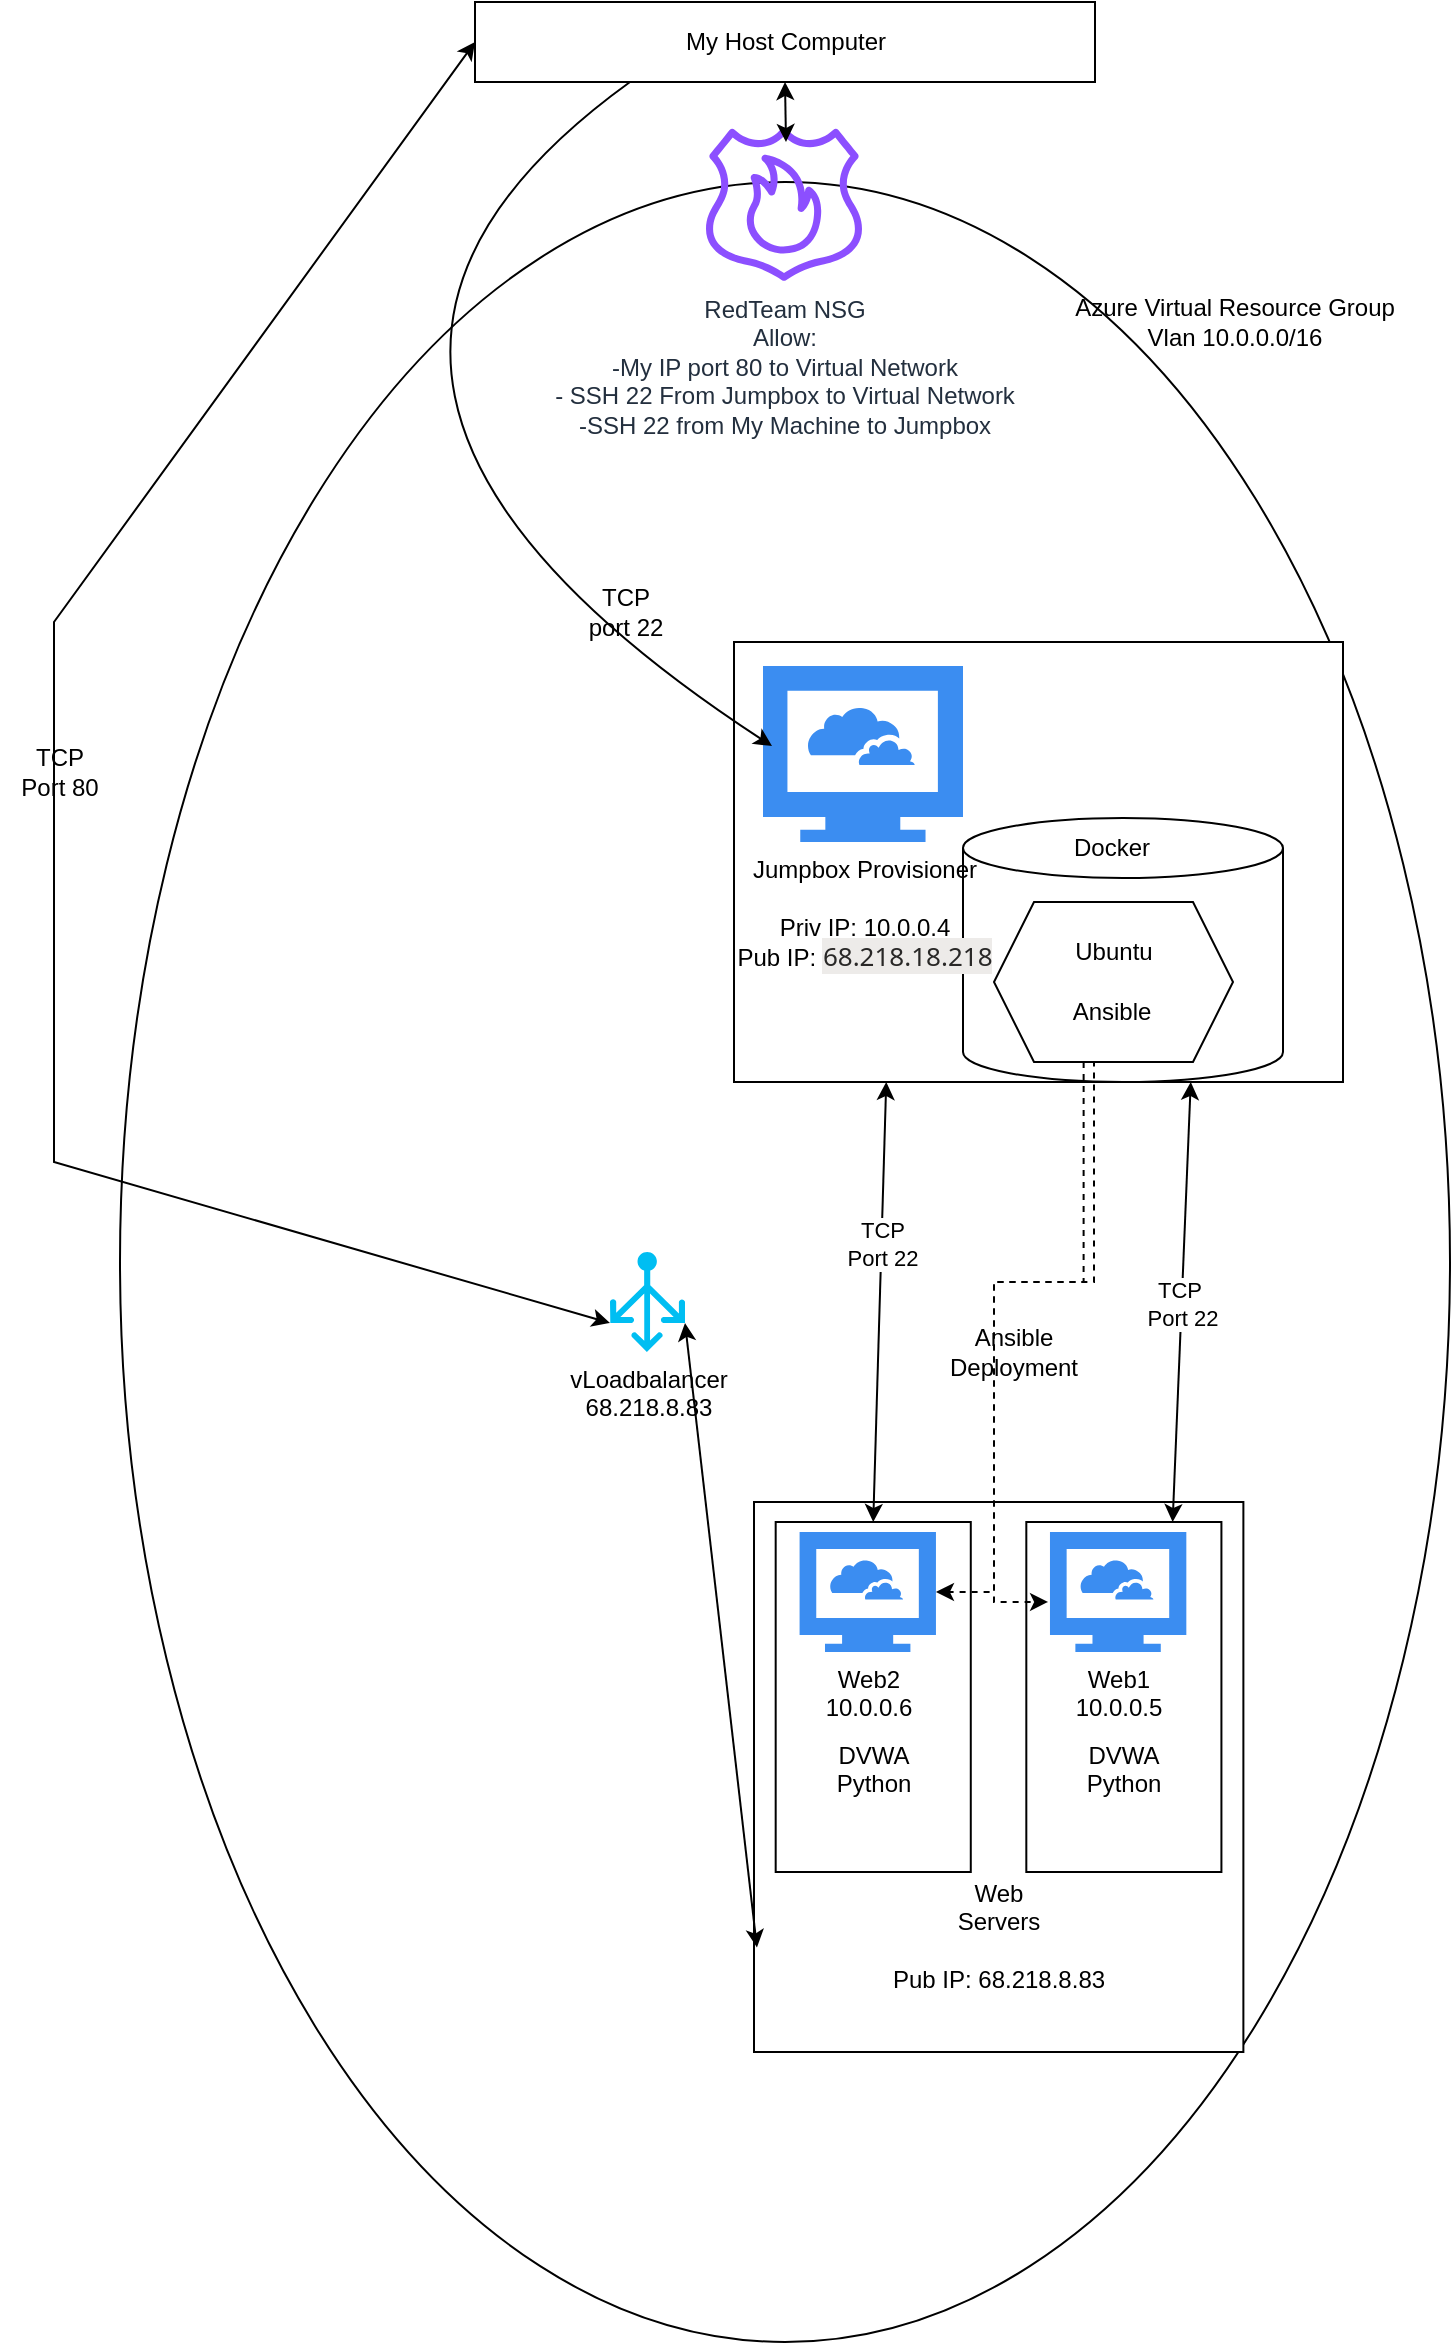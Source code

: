 <mxfile version="24.7.7">
  <diagram name="Page-1" id="8HMgbfarJaOB6d2tpYz8">
    <mxGraphModel grid="1" page="1" gridSize="10" guides="1" tooltips="1" connect="1" arrows="1" fold="1" pageScale="1" pageWidth="850" pageHeight="1100" math="0" shadow="0">
      <root>
        <mxCell id="0" />
        <mxCell id="1" parent="0" />
        <mxCell id="M0ywvLj2BmoC-_eKPqnS-1" value="My Host Computer" style="rounded=0;whiteSpace=wrap;html=1;" vertex="1" parent="1">
          <mxGeometry x="270.5" y="20" width="310" height="40" as="geometry" />
        </mxCell>
        <mxCell id="M0ywvLj2BmoC-_eKPqnS-2" value="" style="ellipse;whiteSpace=wrap;html=1;" vertex="1" parent="1">
          <mxGeometry x="93" y="110" width="665" height="1080" as="geometry" />
        </mxCell>
        <mxCell id="M0ywvLj2BmoC-_eKPqnS-3" value="Azure Virtual Resource Group&lt;div&gt;Vlan 10.0.0.0/16&lt;/div&gt;" style="text;html=1;align=center;verticalAlign=middle;resizable=0;points=[];autosize=1;strokeColor=none;fillColor=none;" vertex="1" parent="1">
          <mxGeometry x="560" y="160" width="180" height="40" as="geometry" />
        </mxCell>
        <mxCell id="M0ywvLj2BmoC-_eKPqnS-10" value="vLoadbalancer&lt;br&gt;68.218.8.83" style="verticalLabelPosition=bottom;html=1;verticalAlign=top;align=center;strokeColor=none;fillColor=#00BEF2;shape=mxgraph.azure.load_balancer_generic;pointerEvents=1;" vertex="1" parent="1">
          <mxGeometry x="338" y="645" width="37.5" height="50" as="geometry" />
        </mxCell>
        <mxCell id="M0ywvLj2BmoC-_eKPqnS-12" value="RedTeam NSG&lt;div&gt;Allow:&lt;br&gt;-My IP port 80 to Virtual Network&lt;br&gt;- SSH 22 From Jumpbox to Virtual Network&lt;br&gt;-SSH 22 from My Machine to Jumpbox&lt;/div&gt;" style="sketch=0;outlineConnect=0;fontColor=#232F3E;gradientColor=none;fillColor=#8C4FFF;strokeColor=none;dashed=0;verticalLabelPosition=bottom;verticalAlign=top;align=center;html=1;fontSize=12;fontStyle=0;aspect=fixed;pointerEvents=1;shape=mxgraph.aws4.route_53_resolver_dns_firewall;" vertex="1" parent="1">
          <mxGeometry x="386" y="82" width="78" height="78" as="geometry" />
        </mxCell>
        <mxCell id="M0ywvLj2BmoC-_eKPqnS-15" value="TCP&lt;br&gt;port 22" style="text;html=1;align=center;verticalAlign=middle;whiteSpace=wrap;rounded=0;" vertex="1" parent="1">
          <mxGeometry x="315.5" y="310" width="60" height="30" as="geometry" />
        </mxCell>
        <mxCell id="M0ywvLj2BmoC-_eKPqnS-20" value="Ansible" style="text;html=1;align=center;verticalAlign=middle;whiteSpace=wrap;rounded=0;" vertex="1" parent="1">
          <mxGeometry x="538.18" y="420" width="60" height="30" as="geometry" />
        </mxCell>
        <mxCell id="M0ywvLj2BmoC-_eKPqnS-28" value="" style="group" connectable="0" vertex="1" parent="1">
          <mxGeometry x="410" y="770" width="244.69" height="275" as="geometry" />
        </mxCell>
        <mxCell id="M0ywvLj2BmoC-_eKPqnS-27" value="&lt;div&gt;&lt;br&gt;&lt;/div&gt;&lt;div&gt;&lt;br&gt;&lt;/div&gt;&lt;div&gt;&lt;br&gt;&lt;/div&gt;&lt;div&gt;&lt;br&gt;&lt;/div&gt;&lt;div&gt;&lt;br&gt;&lt;/div&gt;&lt;div&gt;&lt;br&gt;&lt;/div&gt;&lt;div&gt;&lt;br&gt;&lt;/div&gt;&lt;div&gt;&lt;br&gt;&lt;/div&gt;&lt;div&gt;&lt;br&gt;&lt;/div&gt;&lt;div&gt;&lt;br&gt;&lt;/div&gt;&lt;div&gt;&lt;br&gt;&lt;/div&gt;Web&lt;br&gt;Servers&lt;div&gt;&lt;span style=&quot;text-wrap: nowrap;&quot;&gt;&lt;br&gt;Pub IP: 68.218.8.83&lt;/span&gt;&lt;/div&gt;" style="rounded=0;whiteSpace=wrap;html=1;" vertex="1" parent="M0ywvLj2BmoC-_eKPqnS-28">
          <mxGeometry width="244.69" height="275" as="geometry" />
        </mxCell>
        <mxCell id="M0ywvLj2BmoC-_eKPqnS-44" value="&lt;div&gt;&lt;br&gt;&lt;/div&gt;&lt;div&gt;&lt;br&gt;&lt;/div&gt;&lt;div&gt;&lt;br&gt;&lt;/div&gt;&lt;div&gt;&lt;br&gt;&lt;/div&gt;&lt;div&gt;&lt;br&gt;&lt;/div&gt;DVWA&lt;br&gt;Python" style="rounded=0;whiteSpace=wrap;html=1;" vertex="1" parent="M0ywvLj2BmoC-_eKPqnS-28">
          <mxGeometry x="10.839" y="10" width="97.551" height="175" as="geometry" />
        </mxCell>
        <mxCell id="M0ywvLj2BmoC-_eKPqnS-6" value="&lt;div&gt;Web2&lt;/div&gt;10.0.0.6" style="sketch=0;html=1;aspect=fixed;strokeColor=none;shadow=0;fillColor=#3B8DF1;verticalAlign=top;labelPosition=center;verticalLabelPosition=bottom;shape=mxgraph.gcp2.cloud_computer" vertex="1" parent="M0ywvLj2BmoC-_eKPqnS-28">
          <mxGeometry x="22.794" y="15.002" width="68.18" height="60" as="geometry" />
        </mxCell>
        <mxCell id="M0ywvLj2BmoC-_eKPqnS-48" value="&lt;div&gt;&lt;br&gt;&lt;/div&gt;&lt;div&gt;&lt;br&gt;&lt;/div&gt;&lt;div&gt;&lt;br&gt;&lt;/div&gt;&lt;div&gt;&lt;br&gt;&lt;/div&gt;&lt;div&gt;&lt;br&gt;&lt;/div&gt;DVWA&lt;br&gt;Python" style="rounded=0;whiteSpace=wrap;html=1;" vertex="1" parent="M0ywvLj2BmoC-_eKPqnS-28">
          <mxGeometry x="136.159" y="10" width="97.551" height="175" as="geometry" />
        </mxCell>
        <mxCell id="M0ywvLj2BmoC-_eKPqnS-8" value="Web1&lt;div&gt;10.0.0.5&lt;/div&gt;" style="sketch=0;html=1;aspect=fixed;strokeColor=none;shadow=0;fillColor=#3B8DF1;verticalAlign=top;labelPosition=center;verticalLabelPosition=bottom;shape=mxgraph.gcp2.cloud_computer" vertex="1" parent="M0ywvLj2BmoC-_eKPqnS-28">
          <mxGeometry x="147.985" y="15.002" width="68.18" height="60" as="geometry" />
        </mxCell>
        <mxCell id="M0ywvLj2BmoC-_eKPqnS-34" value="" style="endArrow=classic;startArrow=classic;html=1;rounded=0;entryX=0.5;entryY=1;entryDx=0;entryDy=0;" edge="1" parent="1" target="M0ywvLj2BmoC-_eKPqnS-1">
          <mxGeometry width="50" height="50" relative="1" as="geometry">
            <mxPoint x="426" y="90" as="sourcePoint" />
            <mxPoint x="210" y="170" as="targetPoint" />
          </mxGeometry>
        </mxCell>
        <mxCell id="M0ywvLj2BmoC-_eKPqnS-41" value="&lt;div&gt;TCP&lt;/div&gt;Port 22" style="endArrow=classic;startArrow=classic;html=1;rounded=0;exitX=0.5;exitY=0;exitDx=0;exitDy=0;entryX=0.25;entryY=1;entryDx=0;entryDy=0;" edge="1" parent="1" source="M0ywvLj2BmoC-_eKPqnS-44" target="M0ywvLj2BmoC-_eKPqnS-16">
          <mxGeometry x="0.267" width="50" height="50" relative="1" as="geometry">
            <mxPoint x="300" y="500" as="sourcePoint" />
            <mxPoint x="350" y="450" as="targetPoint" />
            <Array as="points" />
            <mxPoint as="offset" />
          </mxGeometry>
        </mxCell>
        <mxCell id="M0ywvLj2BmoC-_eKPqnS-29" value="" style="group" connectable="0" vertex="1" parent="1">
          <mxGeometry x="400" y="340" width="304.5" height="220" as="geometry" />
        </mxCell>
        <mxCell id="M0ywvLj2BmoC-_eKPqnS-16" value="" style="rounded=0;whiteSpace=wrap;html=1;" vertex="1" parent="M0ywvLj2BmoC-_eKPqnS-29">
          <mxGeometry width="304.5" height="220" as="geometry" />
        </mxCell>
        <mxCell id="M0ywvLj2BmoC-_eKPqnS-17" value="" style="shape=cylinder3;whiteSpace=wrap;html=1;boundedLbl=1;backgroundOutline=1;size=15;" vertex="1" parent="M0ywvLj2BmoC-_eKPqnS-29">
          <mxGeometry x="114.5" y="88" width="160" height="132" as="geometry" />
        </mxCell>
        <mxCell id="M0ywvLj2BmoC-_eKPqnS-18" value="Docker" style="text;html=1;align=center;verticalAlign=middle;whiteSpace=wrap;rounded=0;" vertex="1" parent="M0ywvLj2BmoC-_eKPqnS-29">
          <mxGeometry x="158.59" y="88" width="60" height="30" as="geometry" />
        </mxCell>
        <mxCell id="M0ywvLj2BmoC-_eKPqnS-26" value="" style="shape=hexagon;perimeter=hexagonPerimeter2;whiteSpace=wrap;html=1;fixedSize=1;size=20;" vertex="1" parent="M0ywvLj2BmoC-_eKPqnS-29">
          <mxGeometry x="130" y="130" width="119.5" height="80" as="geometry" />
        </mxCell>
        <mxCell id="M0ywvLj2BmoC-_eKPqnS-9" value="Jumpbox Provisioner&lt;div&gt;&lt;br&gt;Priv IP: 10.0.0.4&lt;br&gt;&lt;div&gt;Pub IP:&amp;nbsp;&lt;span style=&quot;background-color: rgb(237, 235, 233); color: rgb(41, 40, 39); font-family: az_ea_font, &amp;quot;Segoe UI&amp;quot;, az_font, system-ui, -apple-system, &amp;quot;system-ui&amp;quot;, Roboto, Oxygen, Ubuntu, Cantarell, &amp;quot;Open Sans&amp;quot;, &amp;quot;Helvetica Neue&amp;quot;, sans-serif; font-size: 13px; text-align: left;&quot;&gt;68.218.18.218&lt;/span&gt;&lt;/div&gt;&lt;/div&gt;" style="sketch=0;html=1;aspect=fixed;strokeColor=none;shadow=0;fillColor=#3B8DF1;verticalAlign=top;labelPosition=center;verticalLabelPosition=bottom;shape=mxgraph.gcp2.cloud_computer" vertex="1" parent="M0ywvLj2BmoC-_eKPqnS-29">
          <mxGeometry x="14.5" y="12" width="100" height="88" as="geometry" />
        </mxCell>
        <mxCell id="M0ywvLj2BmoC-_eKPqnS-42" value="Ansible" style="text;html=1;align=center;verticalAlign=middle;whiteSpace=wrap;rounded=0;" vertex="1" parent="M0ywvLj2BmoC-_eKPqnS-29">
          <mxGeometry x="158.59" y="170" width="60" height="30" as="geometry" />
        </mxCell>
        <mxCell id="M0ywvLj2BmoC-_eKPqnS-45" value="Ubuntu" style="text;html=1;align=center;verticalAlign=middle;whiteSpace=wrap;rounded=0;" vertex="1" parent="M0ywvLj2BmoC-_eKPqnS-29">
          <mxGeometry x="160" y="140" width="60" height="30" as="geometry" />
        </mxCell>
        <mxCell id="M0ywvLj2BmoC-_eKPqnS-14" value="" style="curved=1;endArrow=classic;html=1;rounded=0;exitX=0.25;exitY=1;exitDx=0;exitDy=0;entryX=0.045;entryY=0.455;entryDx=0;entryDy=0;entryPerimeter=0;" edge="1" parent="1" source="M0ywvLj2BmoC-_eKPqnS-1" target="M0ywvLj2BmoC-_eKPqnS-9">
          <mxGeometry width="50" height="50" relative="1" as="geometry">
            <mxPoint x="90" y="210" as="sourcePoint" />
            <mxPoint x="140" y="160" as="targetPoint" />
            <Array as="points">
              <mxPoint x="140" y="210" />
            </Array>
          </mxGeometry>
        </mxCell>
        <mxCell id="M0ywvLj2BmoC-_eKPqnS-51" style="edgeStyle=orthogonalEdgeStyle;rounded=0;orthogonalLoop=1;jettySize=auto;html=1;exitX=0.625;exitY=1;exitDx=0;exitDy=0;entryX=-0.014;entryY=0.583;entryDx=0;entryDy=0;entryPerimeter=0;dashed=1;" edge="1" parent="1" source="M0ywvLj2BmoC-_eKPqnS-26" target="M0ywvLj2BmoC-_eKPqnS-8">
          <mxGeometry relative="1" as="geometry">
            <Array as="points">
              <mxPoint x="580" y="550" />
              <mxPoint x="580" y="660" />
              <mxPoint x="530" y="660" />
              <mxPoint x="530" y="820" />
            </Array>
          </mxGeometry>
        </mxCell>
        <mxCell id="M0ywvLj2BmoC-_eKPqnS-52" value="" style="endArrow=classic;startArrow=classic;html=1;rounded=0;entryX=0.006;entryY=0.81;entryDx=0;entryDy=0;entryPerimeter=0;exitX=1;exitY=0.71;exitDx=0;exitDy=0;exitPerimeter=0;" edge="1" parent="1" source="M0ywvLj2BmoC-_eKPqnS-10" target="M0ywvLj2BmoC-_eKPqnS-27">
          <mxGeometry width="50" height="50" relative="1" as="geometry">
            <mxPoint x="400" y="670" as="sourcePoint" />
            <mxPoint x="450" y="620" as="targetPoint" />
          </mxGeometry>
        </mxCell>
        <mxCell id="M0ywvLj2BmoC-_eKPqnS-46" value="TCP&lt;br&gt;Port 80" style="text;html=1;align=center;verticalAlign=middle;whiteSpace=wrap;rounded=0;" vertex="1" parent="1">
          <mxGeometry x="33" y="390" width="60" height="30" as="geometry" />
        </mxCell>
        <mxCell id="M0ywvLj2BmoC-_eKPqnS-59" value="" style="endArrow=classic;startArrow=classic;html=1;rounded=0;exitX=0;exitY=0.71;exitDx=0;exitDy=0;exitPerimeter=0;entryX=0;entryY=0.5;entryDx=0;entryDy=0;" edge="1" parent="1" source="M0ywvLj2BmoC-_eKPqnS-10" target="M0ywvLj2BmoC-_eKPqnS-1">
          <mxGeometry width="50" height="50" relative="1" as="geometry">
            <mxPoint x="60" y="620" as="sourcePoint" />
            <mxPoint x="140" y="210" as="targetPoint" />
            <Array as="points">
              <mxPoint x="60" y="600" />
              <mxPoint x="60" y="330" />
            </Array>
          </mxGeometry>
        </mxCell>
        <mxCell id="M0ywvLj2BmoC-_eKPqnS-60" value="TCP&amp;nbsp;&lt;br&gt;Port 22" style="endArrow=classic;startArrow=classic;html=1;rounded=0;exitX=0.75;exitY=0;exitDx=0;exitDy=0;entryX=0.75;entryY=1;entryDx=0;entryDy=0;" edge="1" parent="1" source="M0ywvLj2BmoC-_eKPqnS-48" target="M0ywvLj2BmoC-_eKPqnS-16">
          <mxGeometry x="-0.004" width="50" height="50" relative="1" as="geometry">
            <mxPoint x="310" y="700" as="sourcePoint" />
            <mxPoint x="420" y="610" as="targetPoint" />
            <mxPoint as="offset" />
          </mxGeometry>
        </mxCell>
        <mxCell id="M0ywvLj2BmoC-_eKPqnS-61" style="edgeStyle=orthogonalEdgeStyle;rounded=0;orthogonalLoop=1;jettySize=auto;html=1;exitX=0.375;exitY=1;exitDx=0;exitDy=0;dashed=1;" edge="1" parent="1" source="M0ywvLj2BmoC-_eKPqnS-26" target="M0ywvLj2BmoC-_eKPqnS-6">
          <mxGeometry relative="1" as="geometry">
            <Array as="points">
              <mxPoint x="575" y="660" />
              <mxPoint x="530" y="660" />
              <mxPoint x="530" y="815" />
            </Array>
          </mxGeometry>
        </mxCell>
        <mxCell id="y7PaAmTxYOgaIPjjQd7g-2" value="Ansible Deployment" style="text;html=1;align=center;verticalAlign=middle;whiteSpace=wrap;rounded=0;" vertex="1" parent="1">
          <mxGeometry x="510" y="680" width="60" height="30" as="geometry" />
        </mxCell>
      </root>
    </mxGraphModel>
  </diagram>
</mxfile>
